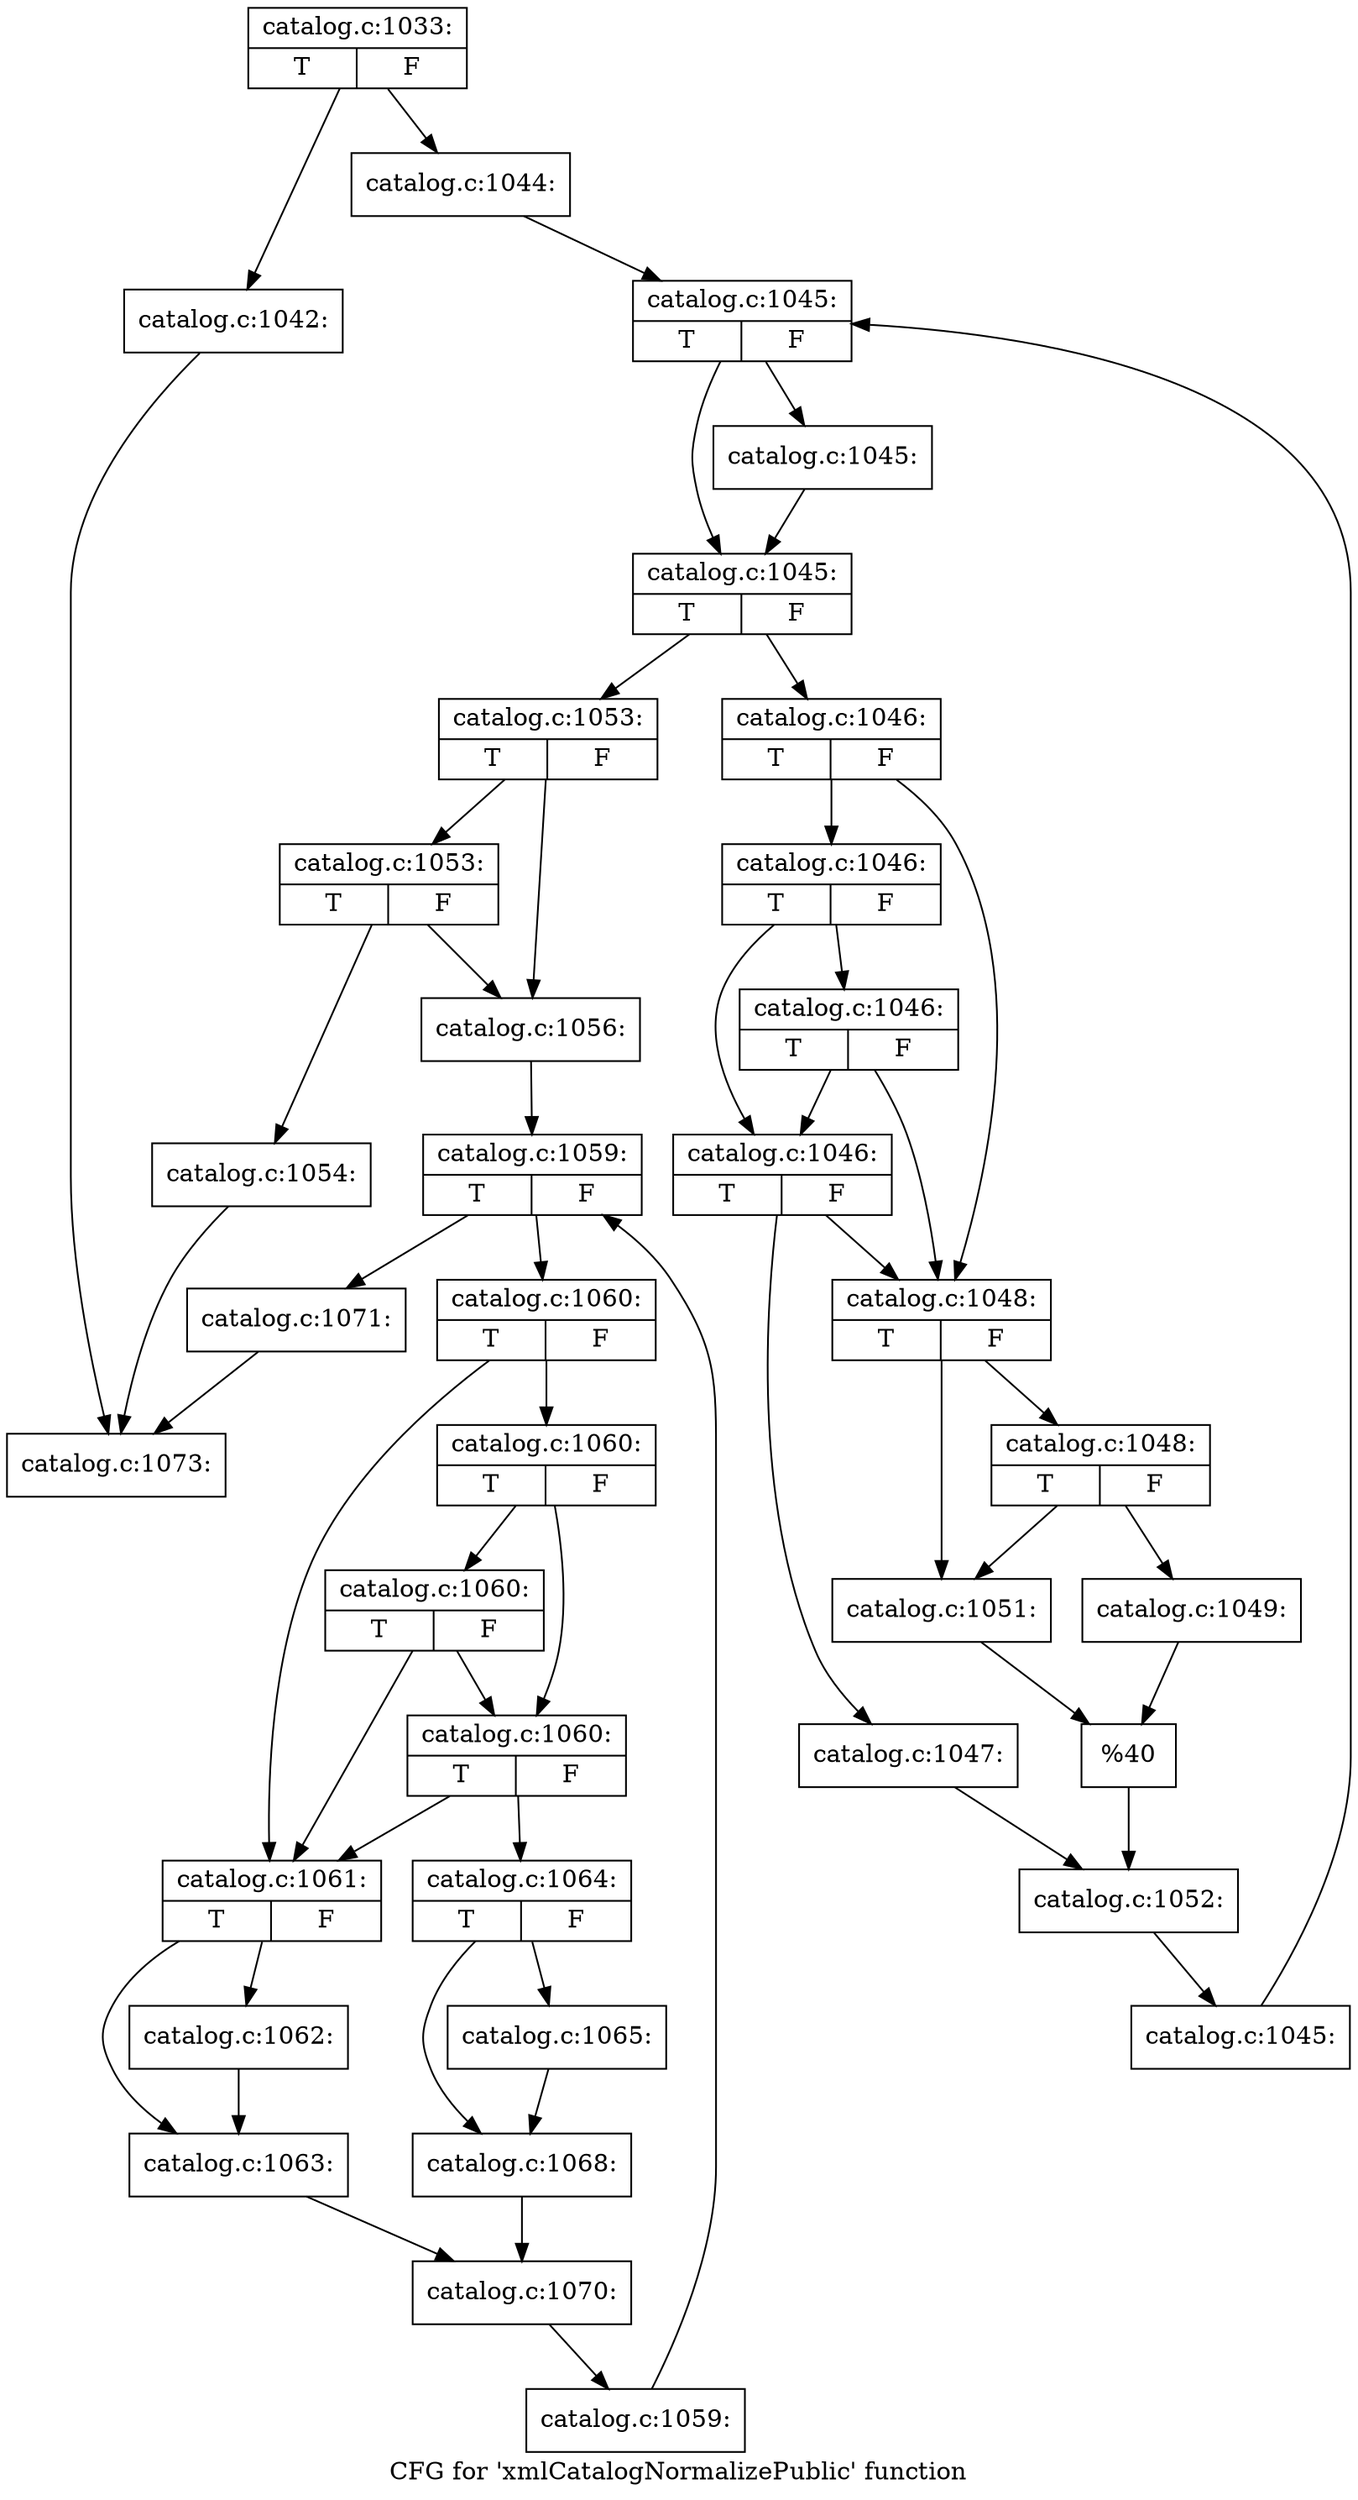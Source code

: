 digraph "CFG for 'xmlCatalogNormalizePublic' function" {
	label="CFG for 'xmlCatalogNormalizePublic' function";

	Node0x39d46e0 [shape=record,label="{catalog.c:1033:|{<s0>T|<s1>F}}"];
	Node0x39d46e0 -> Node0x39dffb0;
	Node0x39d46e0 -> Node0x39e0000;
	Node0x39dffb0 [shape=record,label="{catalog.c:1042:}"];
	Node0x39dffb0 -> Node0x39dee50;
	Node0x39e0000 [shape=record,label="{catalog.c:1044:}"];
	Node0x39e0000 -> Node0x39e0700;
	Node0x39e0700 [shape=record,label="{catalog.c:1045:|{<s0>T|<s1>F}}"];
	Node0x39e0700 -> Node0x39e0ab0;
	Node0x39e0700 -> Node0x39e0a60;
	Node0x39e0ab0 [shape=record,label="{catalog.c:1045:}"];
	Node0x39e0ab0 -> Node0x39e0a60;
	Node0x39e0a60 [shape=record,label="{catalog.c:1045:|{<s0>T|<s1>F}}"];
	Node0x39e0a60 -> Node0x39e09e0;
	Node0x39e0a60 -> Node0x39e0500;
	Node0x39e09e0 [shape=record,label="{catalog.c:1046:|{<s0>T|<s1>F}}"];
	Node0x39e09e0 -> Node0x39e11b0;
	Node0x39e09e0 -> Node0x39e1280;
	Node0x39e1280 [shape=record,label="{catalog.c:1046:|{<s0>T|<s1>F}}"];
	Node0x39e1280 -> Node0x39e1500;
	Node0x39e1280 -> Node0x39e1200;
	Node0x39e1500 [shape=record,label="{catalog.c:1046:|{<s0>T|<s1>F}}"];
	Node0x39e1500 -> Node0x39e11b0;
	Node0x39e1500 -> Node0x39e1200;
	Node0x39e1200 [shape=record,label="{catalog.c:1046:|{<s0>T|<s1>F}}"];
	Node0x39e1200 -> Node0x39e11b0;
	Node0x39e1200 -> Node0x39e1110;
	Node0x39e1110 [shape=record,label="{catalog.c:1047:}"];
	Node0x39e1110 -> Node0x39e1160;
	Node0x39e11b0 [shape=record,label="{catalog.c:1048:|{<s0>T|<s1>F}}"];
	Node0x39e11b0 -> Node0x39e1e80;
	Node0x39e11b0 -> Node0x39e1e30;
	Node0x39e1e80 [shape=record,label="{catalog.c:1048:|{<s0>T|<s1>F}}"];
	Node0x39e1e80 -> Node0x39e1e30;
	Node0x39e1e80 -> Node0x39e1d90;
	Node0x39e1d90 [shape=record,label="{catalog.c:1049:}"];
	Node0x39e1d90 -> Node0x39e1de0;
	Node0x39e1e30 [shape=record,label="{catalog.c:1051:}"];
	Node0x39e1e30 -> Node0x39e1de0;
	Node0x39e1de0 [shape=record,label="{%40}"];
	Node0x39e1de0 -> Node0x39e1160;
	Node0x39e1160 [shape=record,label="{catalog.c:1052:}"];
	Node0x39e1160 -> Node0x39e0950;
	Node0x39e0950 [shape=record,label="{catalog.c:1045:}"];
	Node0x39e0950 -> Node0x39e0700;
	Node0x39e0500 [shape=record,label="{catalog.c:1053:|{<s0>T|<s1>F}}"];
	Node0x39e0500 -> Node0x39e2b90;
	Node0x39e0500 -> Node0x39e2b40;
	Node0x39e2b90 [shape=record,label="{catalog.c:1053:|{<s0>T|<s1>F}}"];
	Node0x39e2b90 -> Node0x39e2b40;
	Node0x39e2b90 -> Node0x39e2af0;
	Node0x39e2af0 [shape=record,label="{catalog.c:1054:}"];
	Node0x39e2af0 -> Node0x39dee50;
	Node0x39e2b40 [shape=record,label="{catalog.c:1056:}"];
	Node0x39e2b40 -> Node0x39e37a0;
	Node0x39e37a0 [shape=record,label="{catalog.c:1059:|{<s0>T|<s1>F}}"];
	Node0x39e37a0 -> Node0x39e3a80;
	Node0x39e37a0 -> Node0x39e35a0;
	Node0x39e3a80 [shape=record,label="{catalog.c:1060:|{<s0>T|<s1>F}}"];
	Node0x39e3a80 -> Node0x39e3eb0;
	Node0x39e3a80 -> Node0x39e4020;
	Node0x39e4020 [shape=record,label="{catalog.c:1060:|{<s0>T|<s1>F}}"];
	Node0x39e4020 -> Node0x39e4220;
	Node0x39e4020 -> Node0x39e3fa0;
	Node0x39e4220 [shape=record,label="{catalog.c:1060:|{<s0>T|<s1>F}}"];
	Node0x39e4220 -> Node0x39e3eb0;
	Node0x39e4220 -> Node0x39e3fa0;
	Node0x39e3fa0 [shape=record,label="{catalog.c:1060:|{<s0>T|<s1>F}}"];
	Node0x39e3fa0 -> Node0x39e3eb0;
	Node0x39e3fa0 -> Node0x39e3f50;
	Node0x39e3eb0 [shape=record,label="{catalog.c:1061:|{<s0>T|<s1>F}}"];
	Node0x39e3eb0 -> Node0x39e4a10;
	Node0x39e3eb0 -> Node0x39e4a60;
	Node0x39e4a10 [shape=record,label="{catalog.c:1062:}"];
	Node0x39e4a10 -> Node0x39e4a60;
	Node0x39e4a60 [shape=record,label="{catalog.c:1063:}"];
	Node0x39e4a60 -> Node0x39e3f00;
	Node0x39e3f50 [shape=record,label="{catalog.c:1064:|{<s0>T|<s1>F}}"];
	Node0x39e3f50 -> Node0x39e5020;
	Node0x39e3f50 -> Node0x39e5070;
	Node0x39e5020 [shape=record,label="{catalog.c:1065:}"];
	Node0x39e5020 -> Node0x39e5070;
	Node0x39e5070 [shape=record,label="{catalog.c:1068:}"];
	Node0x39e5070 -> Node0x39e3f00;
	Node0x39e3f00 [shape=record,label="{catalog.c:1070:}"];
	Node0x39e3f00 -> Node0x39e39f0;
	Node0x39e39f0 [shape=record,label="{catalog.c:1059:}"];
	Node0x39e39f0 -> Node0x39e37a0;
	Node0x39e35a0 [shape=record,label="{catalog.c:1071:}"];
	Node0x39e35a0 -> Node0x39dee50;
	Node0x39dee50 [shape=record,label="{catalog.c:1073:}"];
}
